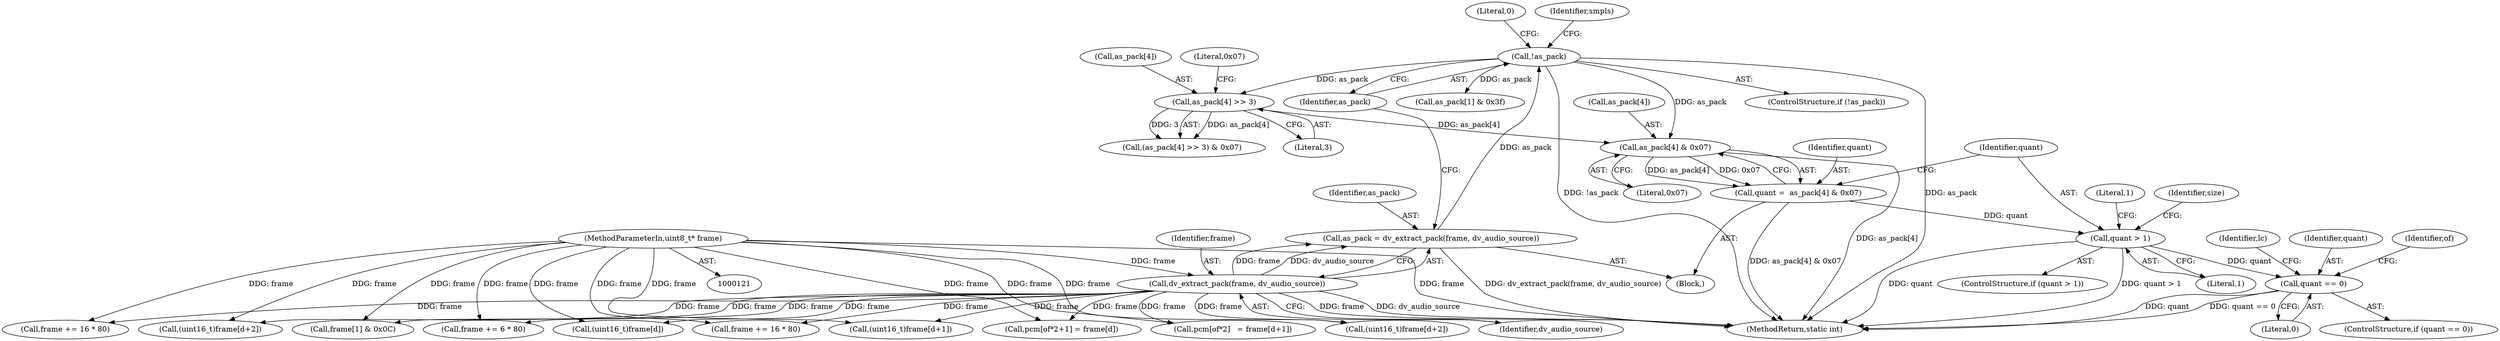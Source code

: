 digraph "0_libav_2d1c0dea5f6b91bec7f5fa53ec050913d851e366@array" {
"1000169" [label="(Call,as_pack[4] & 0x07)"];
"1000147" [label="(Call,!as_pack)"];
"1000141" [label="(Call,as_pack = dv_extract_pack(frame, dv_audio_source))"];
"1000143" [label="(Call,dv_extract_pack(frame, dv_audio_source))"];
"1000122" [label="(MethodParameterIn,uint8_t* frame)"];
"1000161" [label="(Call,as_pack[4] >> 3)"];
"1000167" [label="(Call,quant =  as_pack[4] & 0x07)"];
"1000175" [label="(Call,quant > 1)"];
"1000274" [label="(Call,quant == 0)"];
"1000150" [label="(Literal,0)"];
"1000141" [label="(Call,as_pack = dv_extract_pack(frame, dv_audio_source))"];
"1000176" [label="(Identifier,quant)"];
"1000147" [label="(Call,!as_pack)"];
"1000146" [label="(ControlStructure,if (!as_pack))"];
"1000167" [label="(Call,quant =  as_pack[4] & 0x07)"];
"1000516" [label="(MethodReturn,static int)"];
"1000153" [label="(Call,as_pack[1] & 0x3f)"];
"1000160" [label="(Call,(as_pack[4] >> 3) & 0x07)"];
"1000162" [label="(Call,as_pack[4])"];
"1000273" [label="(ControlStructure,if (quant == 0))"];
"1000387" [label="(Call,(uint16_t)frame[d+2])"];
"1000165" [label="(Literal,3)"];
"1000122" [label="(MethodParameterIn,uint8_t* frame)"];
"1000152" [label="(Identifier,smpls)"];
"1000180" [label="(Literal,1)"];
"1000276" [label="(Literal,0)"];
"1000175" [label="(Call,quant > 1)"];
"1000177" [label="(Literal,1)"];
"1000506" [label="(Call,frame += 16 * 80)"];
"1000304" [label="(Call,pcm[of*2]   = frame[d+1])"];
"1000356" [label="(Identifier,lc)"];
"1000125" [label="(Block,)"];
"1000182" [label="(Identifier,size)"];
"1000275" [label="(Identifier,quant)"];
"1000170" [label="(Call,as_pack[4])"];
"1000161" [label="(Call,as_pack[4] >> 3)"];
"1000143" [label="(Call,dv_extract_pack(frame, dv_audio_source))"];
"1000174" [label="(ControlStructure,if (quant > 1))"];
"1000166" [label="(Literal,0x07)"];
"1000359" [label="(Call,(uint16_t)frame[d])"];
"1000378" [label="(Call,(uint16_t)frame[d+1])"];
"1000148" [label="(Identifier,as_pack)"];
"1000173" [label="(Literal,0x07)"];
"1000511" [label="(Call,frame += 16 * 80)"];
"1000279" [label="(Identifier,of)"];
"1000209" [label="(Call,frame[1] & 0x0C)"];
"1000246" [label="(Call,frame += 6 * 80)"];
"1000315" [label="(Call,pcm[of*2+1] = frame[d])"];
"1000169" [label="(Call,as_pack[4] & 0x07)"];
"1000145" [label="(Identifier,dv_audio_source)"];
"1000366" [label="(Call,(uint16_t)frame[d+2])"];
"1000142" [label="(Identifier,as_pack)"];
"1000168" [label="(Identifier,quant)"];
"1000274" [label="(Call,quant == 0)"];
"1000144" [label="(Identifier,frame)"];
"1000169" -> "1000167"  [label="AST: "];
"1000169" -> "1000173"  [label="CFG: "];
"1000170" -> "1000169"  [label="AST: "];
"1000173" -> "1000169"  [label="AST: "];
"1000167" -> "1000169"  [label="CFG: "];
"1000169" -> "1000516"  [label="DDG: as_pack[4]"];
"1000169" -> "1000167"  [label="DDG: as_pack[4]"];
"1000169" -> "1000167"  [label="DDG: 0x07"];
"1000147" -> "1000169"  [label="DDG: as_pack"];
"1000161" -> "1000169"  [label="DDG: as_pack[4]"];
"1000147" -> "1000146"  [label="AST: "];
"1000147" -> "1000148"  [label="CFG: "];
"1000148" -> "1000147"  [label="AST: "];
"1000150" -> "1000147"  [label="CFG: "];
"1000152" -> "1000147"  [label="CFG: "];
"1000147" -> "1000516"  [label="DDG: as_pack"];
"1000147" -> "1000516"  [label="DDG: !as_pack"];
"1000141" -> "1000147"  [label="DDG: as_pack"];
"1000147" -> "1000153"  [label="DDG: as_pack"];
"1000147" -> "1000161"  [label="DDG: as_pack"];
"1000141" -> "1000125"  [label="AST: "];
"1000141" -> "1000143"  [label="CFG: "];
"1000142" -> "1000141"  [label="AST: "];
"1000143" -> "1000141"  [label="AST: "];
"1000148" -> "1000141"  [label="CFG: "];
"1000141" -> "1000516"  [label="DDG: dv_extract_pack(frame, dv_audio_source)"];
"1000143" -> "1000141"  [label="DDG: frame"];
"1000143" -> "1000141"  [label="DDG: dv_audio_source"];
"1000143" -> "1000145"  [label="CFG: "];
"1000144" -> "1000143"  [label="AST: "];
"1000145" -> "1000143"  [label="AST: "];
"1000143" -> "1000516"  [label="DDG: frame"];
"1000143" -> "1000516"  [label="DDG: dv_audio_source"];
"1000122" -> "1000143"  [label="DDG: frame"];
"1000143" -> "1000209"  [label="DDG: frame"];
"1000143" -> "1000246"  [label="DDG: frame"];
"1000143" -> "1000304"  [label="DDG: frame"];
"1000143" -> "1000315"  [label="DDG: frame"];
"1000143" -> "1000359"  [label="DDG: frame"];
"1000143" -> "1000366"  [label="DDG: frame"];
"1000143" -> "1000378"  [label="DDG: frame"];
"1000143" -> "1000387"  [label="DDG: frame"];
"1000143" -> "1000506"  [label="DDG: frame"];
"1000143" -> "1000511"  [label="DDG: frame"];
"1000122" -> "1000121"  [label="AST: "];
"1000122" -> "1000516"  [label="DDG: frame"];
"1000122" -> "1000209"  [label="DDG: frame"];
"1000122" -> "1000246"  [label="DDG: frame"];
"1000122" -> "1000304"  [label="DDG: frame"];
"1000122" -> "1000315"  [label="DDG: frame"];
"1000122" -> "1000359"  [label="DDG: frame"];
"1000122" -> "1000366"  [label="DDG: frame"];
"1000122" -> "1000378"  [label="DDG: frame"];
"1000122" -> "1000387"  [label="DDG: frame"];
"1000122" -> "1000506"  [label="DDG: frame"];
"1000122" -> "1000511"  [label="DDG: frame"];
"1000161" -> "1000160"  [label="AST: "];
"1000161" -> "1000165"  [label="CFG: "];
"1000162" -> "1000161"  [label="AST: "];
"1000165" -> "1000161"  [label="AST: "];
"1000166" -> "1000161"  [label="CFG: "];
"1000161" -> "1000160"  [label="DDG: as_pack[4]"];
"1000161" -> "1000160"  [label="DDG: 3"];
"1000167" -> "1000125"  [label="AST: "];
"1000168" -> "1000167"  [label="AST: "];
"1000176" -> "1000167"  [label="CFG: "];
"1000167" -> "1000516"  [label="DDG: as_pack[4] & 0x07"];
"1000167" -> "1000175"  [label="DDG: quant"];
"1000175" -> "1000174"  [label="AST: "];
"1000175" -> "1000177"  [label="CFG: "];
"1000176" -> "1000175"  [label="AST: "];
"1000177" -> "1000175"  [label="AST: "];
"1000180" -> "1000175"  [label="CFG: "];
"1000182" -> "1000175"  [label="CFG: "];
"1000175" -> "1000516"  [label="DDG: quant"];
"1000175" -> "1000516"  [label="DDG: quant > 1"];
"1000175" -> "1000274"  [label="DDG: quant"];
"1000274" -> "1000273"  [label="AST: "];
"1000274" -> "1000276"  [label="CFG: "];
"1000275" -> "1000274"  [label="AST: "];
"1000276" -> "1000274"  [label="AST: "];
"1000279" -> "1000274"  [label="CFG: "];
"1000356" -> "1000274"  [label="CFG: "];
"1000274" -> "1000516"  [label="DDG: quant"];
"1000274" -> "1000516"  [label="DDG: quant == 0"];
}
